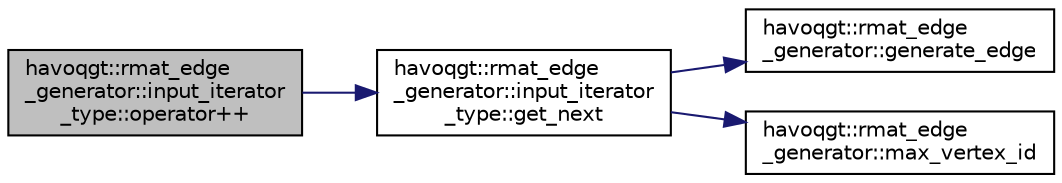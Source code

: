 digraph "havoqgt::rmat_edge_generator::input_iterator_type::operator++"
{
  edge [fontname="Helvetica",fontsize="10",labelfontname="Helvetica",labelfontsize="10"];
  node [fontname="Helvetica",fontsize="10",shape=record];
  rankdir="LR";
  Node1 [label="havoqgt::rmat_edge\l_generator::input_iterator\l_type::operator++",height=0.2,width=0.4,color="black", fillcolor="grey75", style="filled", fontcolor="black"];
  Node1 -> Node2 [color="midnightblue",fontsize="10",style="solid",fontname="Helvetica"];
  Node2 [label="havoqgt::rmat_edge\l_generator::input_iterator\l_type::get_next",height=0.2,width=0.4,color="black", fillcolor="white", style="filled",URL="$classhavoqgt_1_1rmat__edge__generator_1_1input__iterator__type.html#ad992c59dda9bb5d204a68208ce4d5a18"];
  Node2 -> Node3 [color="midnightblue",fontsize="10",style="solid",fontname="Helvetica"];
  Node3 [label="havoqgt::rmat_edge\l_generator::generate_edge",height=0.2,width=0.4,color="black", fillcolor="white", style="filled",URL="$classhavoqgt_1_1rmat__edge__generator.html#a1d42569ace6d85af71af280d9307a344",tooltip="Generates a new RMAT edge. This function was adapted from the Boost Graph Library. "];
  Node2 -> Node4 [color="midnightblue",fontsize="10",style="solid",fontname="Helvetica"];
  Node4 [label="havoqgt::rmat_edge\l_generator::max_vertex_id",height=0.2,width=0.4,color="black", fillcolor="white", style="filled",URL="$classhavoqgt_1_1rmat__edge__generator.html#a82de7f2a9d6c428f7ba2ef70b07dc10f"];
}
